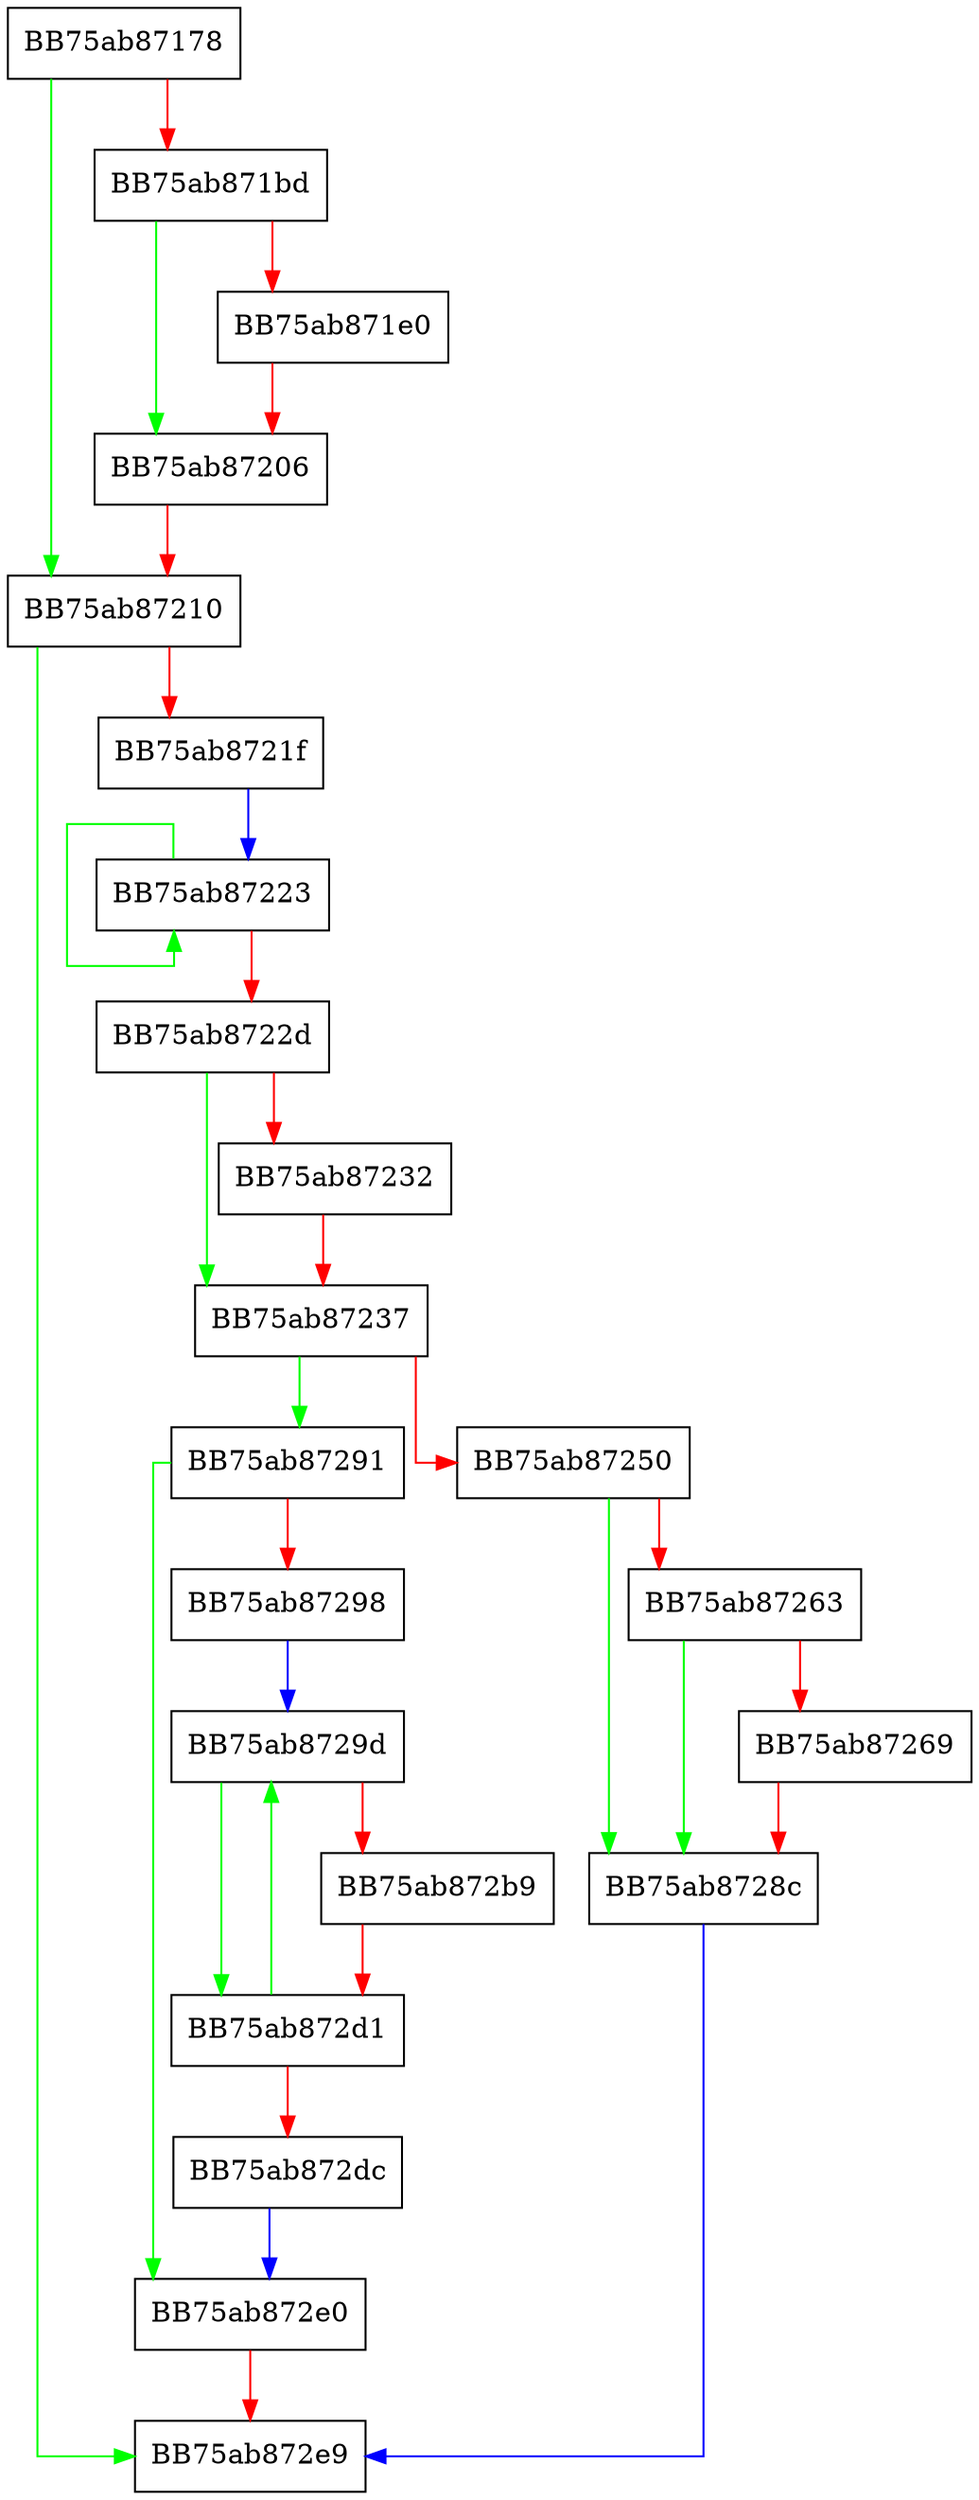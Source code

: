 digraph AddAppUninstString {
  node [shape="box"];
  graph [splines=ortho];
  BB75ab87178 -> BB75ab87210 [color="green"];
  BB75ab87178 -> BB75ab871bd [color="red"];
  BB75ab871bd -> BB75ab87206 [color="green"];
  BB75ab871bd -> BB75ab871e0 [color="red"];
  BB75ab871e0 -> BB75ab87206 [color="red"];
  BB75ab87206 -> BB75ab87210 [color="red"];
  BB75ab87210 -> BB75ab872e9 [color="green"];
  BB75ab87210 -> BB75ab8721f [color="red"];
  BB75ab8721f -> BB75ab87223 [color="blue"];
  BB75ab87223 -> BB75ab87223 [color="green"];
  BB75ab87223 -> BB75ab8722d [color="red"];
  BB75ab8722d -> BB75ab87237 [color="green"];
  BB75ab8722d -> BB75ab87232 [color="red"];
  BB75ab87232 -> BB75ab87237 [color="red"];
  BB75ab87237 -> BB75ab87291 [color="green"];
  BB75ab87237 -> BB75ab87250 [color="red"];
  BB75ab87250 -> BB75ab8728c [color="green"];
  BB75ab87250 -> BB75ab87263 [color="red"];
  BB75ab87263 -> BB75ab8728c [color="green"];
  BB75ab87263 -> BB75ab87269 [color="red"];
  BB75ab87269 -> BB75ab8728c [color="red"];
  BB75ab8728c -> BB75ab872e9 [color="blue"];
  BB75ab87291 -> BB75ab872e0 [color="green"];
  BB75ab87291 -> BB75ab87298 [color="red"];
  BB75ab87298 -> BB75ab8729d [color="blue"];
  BB75ab8729d -> BB75ab872d1 [color="green"];
  BB75ab8729d -> BB75ab872b9 [color="red"];
  BB75ab872b9 -> BB75ab872d1 [color="red"];
  BB75ab872d1 -> BB75ab8729d [color="green"];
  BB75ab872d1 -> BB75ab872dc [color="red"];
  BB75ab872dc -> BB75ab872e0 [color="blue"];
  BB75ab872e0 -> BB75ab872e9 [color="red"];
}